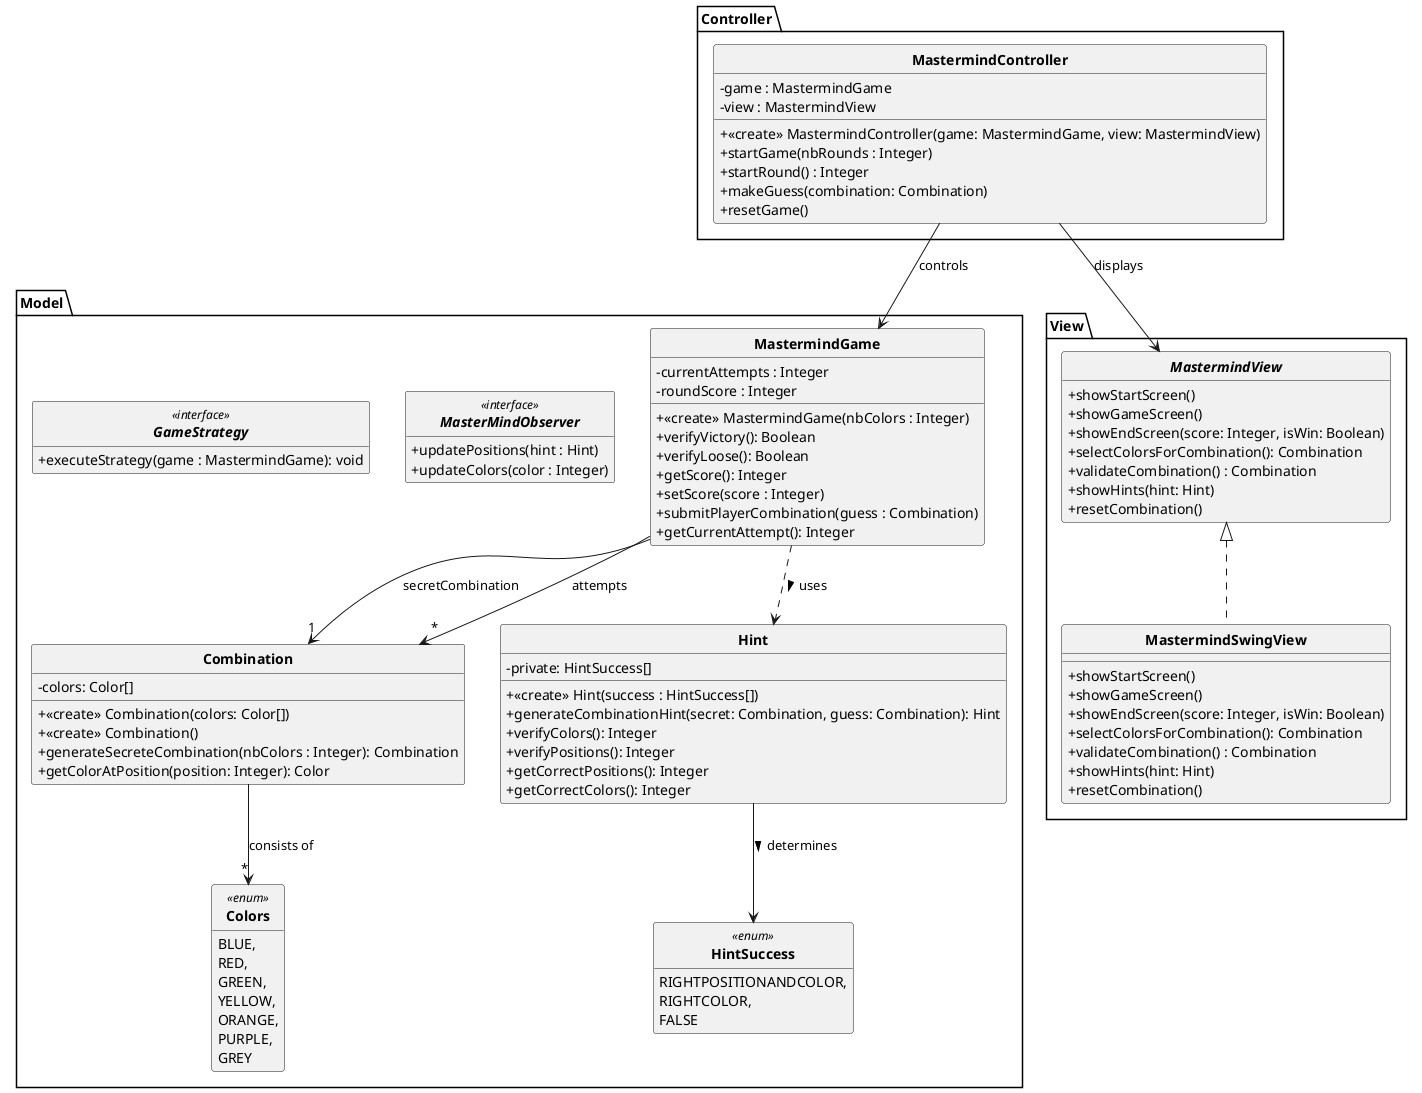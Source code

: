 @startuml
skinparam style strictuml
skinparam classAttributeIconSize 0
skinparam classFontStyle Bold
hide enum methods
hide interface attributes

package Model {

    class MastermindGame {
        - currentAttempts : Integer
        - roundScore : Integer
        + <<create>> MastermindGame(nbColors : Integer)
        + verifyVictory(): Boolean
        + verifyLoose(): Boolean
        + getScore(): Integer
        + setScore(score : Integer)
        + submitPlayerCombination(guess : Combination)
        + getCurrentAttempt(): Integer
    }

    class Combination {
        - colors: Color[]
        + <<create>> Combination(colors: Color[])
        + <<create>> Combination()
        + generateSecreteCombination(nbColors : Integer): Combination
        + getColorAtPosition(position: Integer): Color
    }

    class Hint {
        - private: HintSuccess[]
        + <<create>> Hint(success : HintSuccess[])
        + generateCombinationHint(secret: Combination, guess: Combination): Hint
        + verifyColors(): Integer
        + verifyPositions(): Integer
        + getCorrectPositions(): Integer
        + getCorrectColors(): Integer
    }

    enum Colors <<enum>> {
        BLUE,
        RED,
        GREEN,
        YELLOW,
        ORANGE,
        PURPLE,
        GREY
    }

    enum HintSuccess <<enum>> {
        RIGHTPOSITIONANDCOLOR,
        RIGHTCOLOR,
        FALSE
    }

    interface MasterMindObserver <<interface>> {
        + updatePositions(hint : Hint)
        + updateColors(color : Integer)
    }

    interface GameStrategy <<interface>> {
        + executeStrategy(game : MastermindGame): void
    }

}

package View {

    interface MastermindView {
        + showStartScreen()
        + showGameScreen()
        + showEndScreen(score: Integer, isWin: Boolean)
        + selectColorsForCombination(): Combination
        + validateCombination() : Combination
        + showHints(hint: Hint)
        + resetCombination()
    }

    class MastermindSwingView implements MastermindView {
        + showStartScreen()
        + showGameScreen()
        + showEndScreen(score: Integer, isWin: Boolean)
        + selectColorsForCombination(): Combination
        + validateCombination() : Combination
        + showHints(hint: Hint)
        + resetCombination()
    }

}

package Controller {

    class MastermindController {
        - game : MastermindGame
        - view : MastermindView
        + <<create>> MastermindController(game: MastermindGame, view: MastermindView)
        + startGame(nbRounds : Integer)
        + startRound() : Integer
        + makeGuess(combination: Combination)
        + resetGame()
    }

}

MastermindGame --> "1" Combination : secretCombination
MastermindGame --> "*" Combination : attempts
MastermindController --> MastermindGame : controls
MastermindController --> MastermindView : displays
Combination --> "*" Colors : consists of
Hint --> HintSuccess : determines >
MastermindGame ..> Hint : uses >
@enduml
